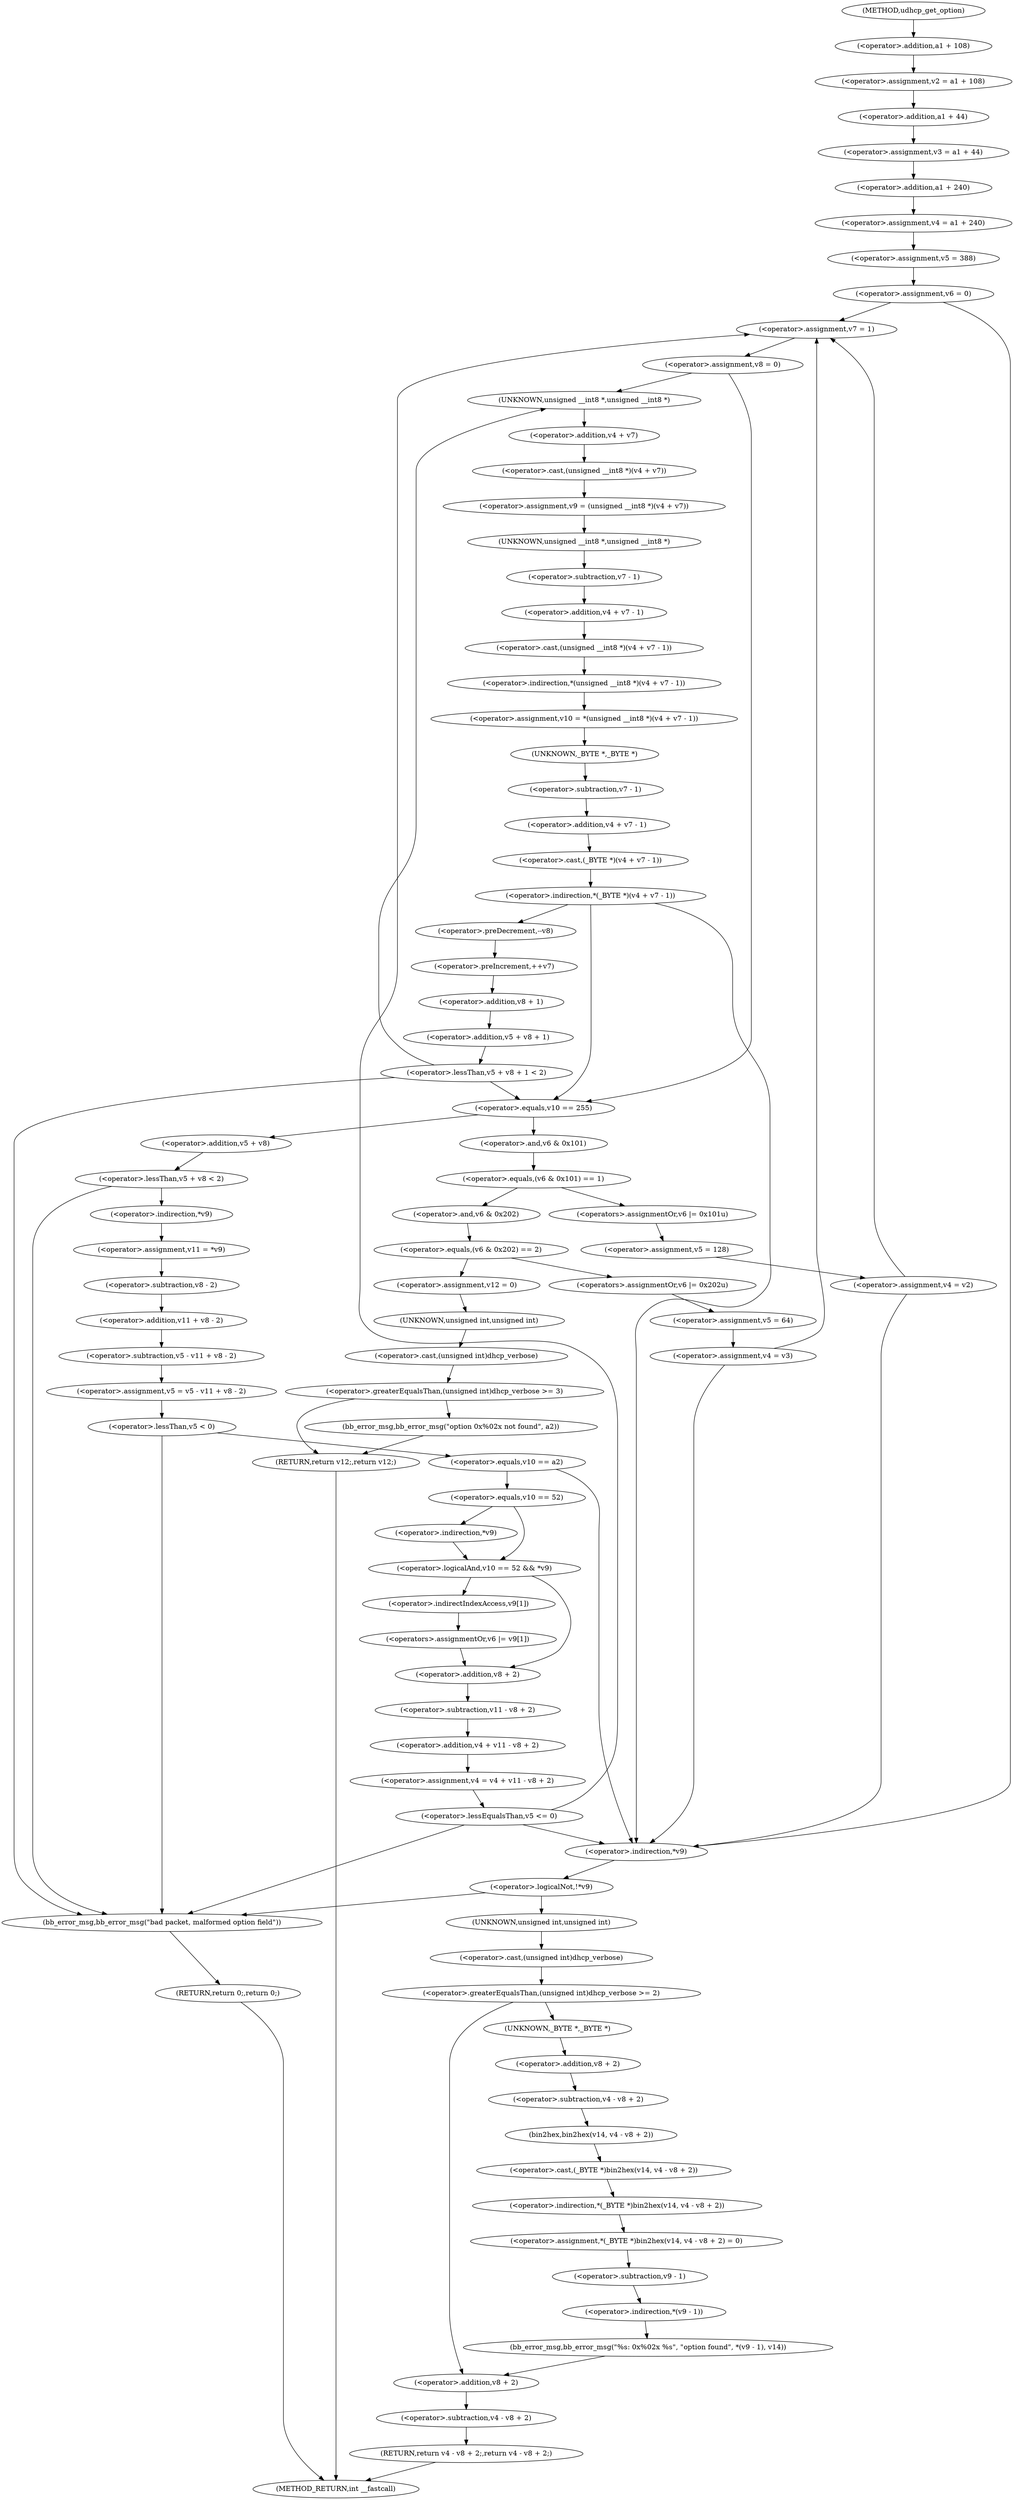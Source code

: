digraph udhcp_get_option {  
"1000129" [label = "(<operator>.assignment,v2 = a1 + 108)" ]
"1000131" [label = "(<operator>.addition,a1 + 108)" ]
"1000134" [label = "(<operator>.assignment,v3 = a1 + 44)" ]
"1000136" [label = "(<operator>.addition,a1 + 44)" ]
"1000139" [label = "(<operator>.assignment,v4 = a1 + 240)" ]
"1000141" [label = "(<operator>.addition,a1 + 240)" ]
"1000144" [label = "(<operator>.assignment,v5 = 388)" ]
"1000147" [label = "(<operator>.assignment,v6 = 0)" ]
"1000153" [label = "(<operator>.assignment,v7 = 1)" ]
"1000156" [label = "(<operator>.assignment,v8 = 0)" ]
"1000162" [label = "(<operator>.assignment,v9 = (unsigned __int8 *)(v4 + v7))" ]
"1000164" [label = "(<operator>.cast,(unsigned __int8 *)(v4 + v7))" ]
"1000165" [label = "(UNKNOWN,unsigned __int8 *,unsigned __int8 *)" ]
"1000166" [label = "(<operator>.addition,v4 + v7)" ]
"1000169" [label = "(<operator>.assignment,v10 = *(unsigned __int8 *)(v4 + v7 - 1))" ]
"1000171" [label = "(<operator>.indirection,*(unsigned __int8 *)(v4 + v7 - 1))" ]
"1000172" [label = "(<operator>.cast,(unsigned __int8 *)(v4 + v7 - 1))" ]
"1000173" [label = "(UNKNOWN,unsigned __int8 *,unsigned __int8 *)" ]
"1000174" [label = "(<operator>.addition,v4 + v7 - 1)" ]
"1000176" [label = "(<operator>.subtraction,v7 - 1)" ]
"1000180" [label = "(<operator>.indirection,*(_BYTE *)(v4 + v7 - 1))" ]
"1000181" [label = "(<operator>.cast,(_BYTE *)(v4 + v7 - 1))" ]
"1000182" [label = "(UNKNOWN,_BYTE *,_BYTE *)" ]
"1000183" [label = "(<operator>.addition,v4 + v7 - 1)" ]
"1000185" [label = "(<operator>.subtraction,v7 - 1)" ]
"1000189" [label = "(<operator>.preDecrement,--v8)" ]
"1000191" [label = "(<operator>.preIncrement,++v7)" ]
"1000194" [label = "(<operator>.lessThan,v5 + v8 + 1 < 2)" ]
"1000195" [label = "(<operator>.addition,v5 + v8 + 1)" ]
"1000197" [label = "(<operator>.addition,v8 + 1)" ]
"1000203" [label = "(<operator>.equals,v10 == 255)" ]
"1000208" [label = "(<operator>.equals,(v6 & 0x101) == 1)" ]
"1000209" [label = "(<operator>.and,v6 & 0x101)" ]
"1000214" [label = "(<operators>.assignmentOr,v6 |= 0x101u)" ]
"1000217" [label = "(<operator>.assignment,v5 = 128)" ]
"1000220" [label = "(<operator>.assignment,v4 = v2)" ]
"1000225" [label = "(<operator>.equals,(v6 & 0x202) == 2)" ]
"1000226" [label = "(<operator>.and,v6 & 0x202)" ]
"1000231" [label = "(<operators>.assignmentOr,v6 |= 0x202u)" ]
"1000234" [label = "(<operator>.assignment,v5 = 64)" ]
"1000237" [label = "(<operator>.assignment,v4 = v3)" ]
"1000241" [label = "(<operator>.assignment,v12 = 0)" ]
"1000245" [label = "(<operator>.greaterEqualsThan,(unsigned int)dhcp_verbose >= 3)" ]
"1000246" [label = "(<operator>.cast,(unsigned int)dhcp_verbose)" ]
"1000247" [label = "(UNKNOWN,unsigned int,unsigned int)" ]
"1000250" [label = "(bb_error_msg,bb_error_msg(\"option 0x%02x not found\", a2))" ]
"1000253" [label = "(RETURN,return v12;,return v12;)" ]
"1000256" [label = "(<operator>.lessThan,v5 + v8 < 2)" ]
"1000257" [label = "(<operator>.addition,v5 + v8)" ]
"1000262" [label = "(<operator>.assignment,v11 = *v9)" ]
"1000264" [label = "(<operator>.indirection,*v9)" ]
"1000266" [label = "(<operator>.assignment,v5 = v5 - v11 + v8 - 2)" ]
"1000268" [label = "(<operator>.subtraction,v5 - v11 + v8 - 2)" ]
"1000270" [label = "(<operator>.addition,v11 + v8 - 2)" ]
"1000272" [label = "(<operator>.subtraction,v8 - 2)" ]
"1000276" [label = "(<operator>.lessThan,v5 < 0)" ]
"1000281" [label = "(<operator>.equals,v10 == a2)" ]
"1000286" [label = "(<operator>.logicalAnd,v10 == 52 && *v9)" ]
"1000287" [label = "(<operator>.equals,v10 == 52)" ]
"1000290" [label = "(<operator>.indirection,*v9)" ]
"1000292" [label = "(<operators>.assignmentOr,v6 |= v9[1])" ]
"1000294" [label = "(<operator>.indirectIndexAccess,v9[1])" ]
"1000297" [label = "(<operator>.assignment,v4 = v4 + v11 - v8 + 2)" ]
"1000299" [label = "(<operator>.addition,v4 + v11 - v8 + 2)" ]
"1000301" [label = "(<operator>.subtraction,v11 - v8 + 2)" ]
"1000303" [label = "(<operator>.addition,v8 + 2)" ]
"1000307" [label = "(<operator>.lessEqualsThan,v5 <= 0)" ]
"1000312" [label = "(<operator>.logicalNot,!*v9)" ]
"1000313" [label = "(<operator>.indirection,*v9)" ]
"1000317" [label = "(bb_error_msg,bb_error_msg(\"bad packet, malformed option field\"))" ]
"1000319" [label = "(RETURN,return 0;,return 0;)" ]
"1000322" [label = "(<operator>.greaterEqualsThan,(unsigned int)dhcp_verbose >= 2)" ]
"1000323" [label = "(<operator>.cast,(unsigned int)dhcp_verbose)" ]
"1000324" [label = "(UNKNOWN,unsigned int,unsigned int)" ]
"1000328" [label = "(<operator>.assignment,*(_BYTE *)bin2hex(v14, v4 - v8 + 2) = 0)" ]
"1000329" [label = "(<operator>.indirection,*(_BYTE *)bin2hex(v14, v4 - v8 + 2))" ]
"1000330" [label = "(<operator>.cast,(_BYTE *)bin2hex(v14, v4 - v8 + 2))" ]
"1000331" [label = "(UNKNOWN,_BYTE *,_BYTE *)" ]
"1000332" [label = "(bin2hex,bin2hex(v14, v4 - v8 + 2))" ]
"1000334" [label = "(<operator>.subtraction,v4 - v8 + 2)" ]
"1000336" [label = "(<operator>.addition,v8 + 2)" ]
"1000340" [label = "(bb_error_msg,bb_error_msg(\"%s: 0x%02x %s\", \"option found\", *(v9 - 1), v14))" ]
"1000343" [label = "(<operator>.indirection,*(v9 - 1))" ]
"1000344" [label = "(<operator>.subtraction,v9 - 1)" ]
"1000348" [label = "(RETURN,return v4 - v8 + 2;,return v4 - v8 + 2;)" ]
"1000349" [label = "(<operator>.subtraction,v4 - v8 + 2)" ]
"1000351" [label = "(<operator>.addition,v8 + 2)" ]
"1000113" [label = "(METHOD,udhcp_get_option)" ]
"1000354" [label = "(METHOD_RETURN,int __fastcall)" ]
  "1000129" -> "1000136" 
  "1000131" -> "1000129" 
  "1000134" -> "1000141" 
  "1000136" -> "1000134" 
  "1000139" -> "1000144" 
  "1000141" -> "1000139" 
  "1000144" -> "1000147" 
  "1000147" -> "1000153" 
  "1000147" -> "1000313" 
  "1000153" -> "1000156" 
  "1000156" -> "1000165" 
  "1000156" -> "1000203" 
  "1000162" -> "1000173" 
  "1000164" -> "1000162" 
  "1000165" -> "1000166" 
  "1000166" -> "1000164" 
  "1000169" -> "1000182" 
  "1000171" -> "1000169" 
  "1000172" -> "1000171" 
  "1000173" -> "1000176" 
  "1000174" -> "1000172" 
  "1000176" -> "1000174" 
  "1000180" -> "1000203" 
  "1000180" -> "1000313" 
  "1000180" -> "1000189" 
  "1000181" -> "1000180" 
  "1000182" -> "1000185" 
  "1000183" -> "1000181" 
  "1000185" -> "1000183" 
  "1000189" -> "1000191" 
  "1000191" -> "1000197" 
  "1000194" -> "1000165" 
  "1000194" -> "1000203" 
  "1000194" -> "1000317" 
  "1000195" -> "1000194" 
  "1000197" -> "1000195" 
  "1000203" -> "1000209" 
  "1000203" -> "1000257" 
  "1000208" -> "1000214" 
  "1000208" -> "1000226" 
  "1000209" -> "1000208" 
  "1000214" -> "1000217" 
  "1000217" -> "1000220" 
  "1000220" -> "1000153" 
  "1000220" -> "1000313" 
  "1000225" -> "1000231" 
  "1000225" -> "1000241" 
  "1000226" -> "1000225" 
  "1000231" -> "1000234" 
  "1000234" -> "1000237" 
  "1000237" -> "1000153" 
  "1000237" -> "1000313" 
  "1000241" -> "1000247" 
  "1000245" -> "1000250" 
  "1000245" -> "1000253" 
  "1000246" -> "1000245" 
  "1000247" -> "1000246" 
  "1000250" -> "1000253" 
  "1000253" -> "1000354" 
  "1000256" -> "1000317" 
  "1000256" -> "1000264" 
  "1000257" -> "1000256" 
  "1000262" -> "1000272" 
  "1000264" -> "1000262" 
  "1000266" -> "1000276" 
  "1000268" -> "1000266" 
  "1000270" -> "1000268" 
  "1000272" -> "1000270" 
  "1000276" -> "1000317" 
  "1000276" -> "1000281" 
  "1000281" -> "1000313" 
  "1000281" -> "1000287" 
  "1000286" -> "1000294" 
  "1000286" -> "1000303" 
  "1000287" -> "1000286" 
  "1000287" -> "1000290" 
  "1000290" -> "1000286" 
  "1000292" -> "1000303" 
  "1000294" -> "1000292" 
  "1000297" -> "1000307" 
  "1000299" -> "1000297" 
  "1000301" -> "1000299" 
  "1000303" -> "1000301" 
  "1000307" -> "1000153" 
  "1000307" -> "1000313" 
  "1000307" -> "1000317" 
  "1000312" -> "1000324" 
  "1000312" -> "1000317" 
  "1000313" -> "1000312" 
  "1000317" -> "1000319" 
  "1000319" -> "1000354" 
  "1000322" -> "1000331" 
  "1000322" -> "1000351" 
  "1000323" -> "1000322" 
  "1000324" -> "1000323" 
  "1000328" -> "1000344" 
  "1000329" -> "1000328" 
  "1000330" -> "1000329" 
  "1000331" -> "1000336" 
  "1000332" -> "1000330" 
  "1000334" -> "1000332" 
  "1000336" -> "1000334" 
  "1000340" -> "1000351" 
  "1000343" -> "1000340" 
  "1000344" -> "1000343" 
  "1000348" -> "1000354" 
  "1000349" -> "1000348" 
  "1000351" -> "1000349" 
  "1000113" -> "1000131" 
}
